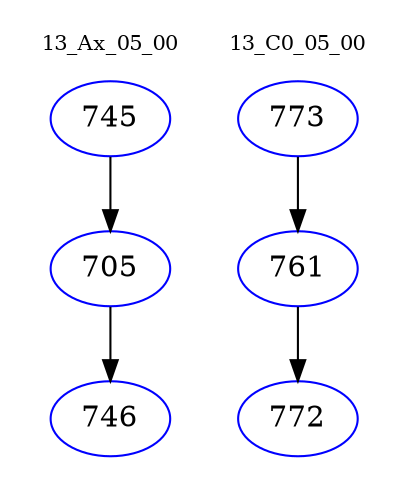 digraph{
subgraph cluster_0 {
color = white
label = "13_Ax_05_00";
fontsize=10;
T0_745 [label="745", color="blue"]
T0_745 -> T0_705 [color="black"]
T0_705 [label="705", color="blue"]
T0_705 -> T0_746 [color="black"]
T0_746 [label="746", color="blue"]
}
subgraph cluster_1 {
color = white
label = "13_C0_05_00";
fontsize=10;
T1_773 [label="773", color="blue"]
T1_773 -> T1_761 [color="black"]
T1_761 [label="761", color="blue"]
T1_761 -> T1_772 [color="black"]
T1_772 [label="772", color="blue"]
}
}

